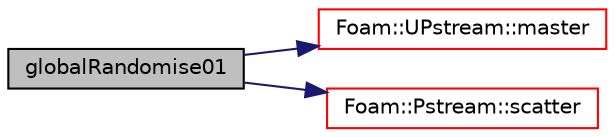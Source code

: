 digraph "globalRandomise01"
{
  bgcolor="transparent";
  edge [fontname="Helvetica",fontsize="10",labelfontname="Helvetica",labelfontsize="10"];
  node [fontname="Helvetica",fontsize="10",shape=record];
  rankdir="LR";
  Node1 [label="globalRandomise01",height=0.2,width=0.4,color="black", fillcolor="grey75", style="filled", fontcolor="black"];
  Node1 -> Node2 [color="midnightblue",fontsize="10",style="solid",fontname="Helvetica"];
  Node2 [label="Foam::UPstream::master",height=0.2,width=0.4,color="red",URL="$a02880.html#a36af549940a0aae3733774649594489f",tooltip="Am I the master process. "];
  Node1 -> Node3 [color="midnightblue",fontsize="10",style="solid",fontname="Helvetica"];
  Node3 [label="Foam::Pstream::scatter",height=0.2,width=0.4,color="red",URL="$a02068.html#a00bc7d5a0b660cfa53523561af48def2",tooltip="Scatter data. Distribute without modification. Reverse of gather. "];
}
